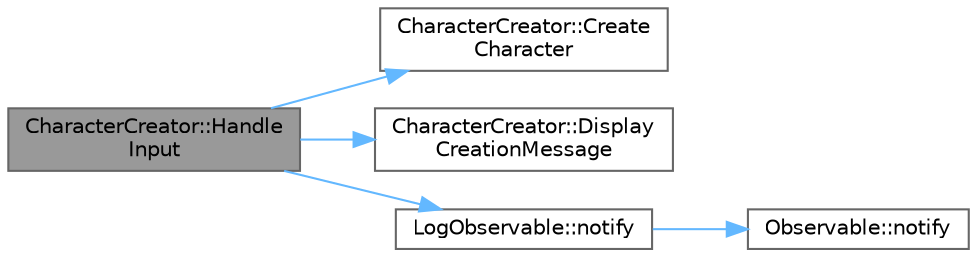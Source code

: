 digraph "CharacterCreator::HandleInput"
{
 // LATEX_PDF_SIZE
  bgcolor="transparent";
  edge [fontname=Helvetica,fontsize=10,labelfontname=Helvetica,labelfontsize=10];
  node [fontname=Helvetica,fontsize=10,shape=box,height=0.2,width=0.4];
  rankdir="LR";
  Node1 [id="Node000001",label="CharacterCreator::Handle\lInput",height=0.2,width=0.4,color="gray40", fillcolor="grey60", style="filled", fontcolor="black",tooltip="Handles the user input in the character creator state."];
  Node1 -> Node2 [id="edge1_Node000001_Node000002",color="steelblue1",style="solid",tooltip=" "];
  Node2 [id="Node000002",label="CharacterCreator::Create\lCharacter",height=0.2,width=0.4,color="grey40", fillcolor="white", style="filled",URL="$class_character_creator.html#a2a02b90e7be7868b161c3abec91bb174",tooltip="Creates a character of the specified type."];
  Node1 -> Node3 [id="edge2_Node000001_Node000003",color="steelblue1",style="solid",tooltip=" "];
  Node3 [id="Node000003",label="CharacterCreator::Display\lCreationMessage",height=0.2,width=0.4,color="grey40", fillcolor="white", style="filled",URL="$class_character_creator.html#a2bdc0f75bc9fa22b003ea0d37dcf865d",tooltip="Displays a message on the character creation screen."];
  Node1 -> Node4 [id="edge3_Node000001_Node000004",color="steelblue1",style="solid",tooltip=" "];
  Node4 [id="Node000004",label="LogObservable::notify",height=0.2,width=0.4,color="grey40", fillcolor="white", style="filled",URL="$class_log_observable.html#ad42f5e24118560f10123743dac922919",tooltip="Notifies the observers without any message. This function overrides the notify() function in the base..."];
  Node4 -> Node5 [id="edge4_Node000004_Node000005",color="steelblue1",style="solid",tooltip=" "];
  Node5 [id="Node000005",label="Observable::notify",height=0.2,width=0.4,color="grey40", fillcolor="white", style="filled",URL="$class_observable.html#ae181cee45eafcdd3244f2385ac1357d7",tooltip="Notifies all attached observers about a state change in the Observable object."];
}
